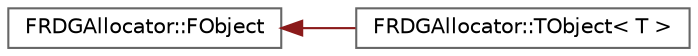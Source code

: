 digraph "Graphical Class Hierarchy"
{
 // INTERACTIVE_SVG=YES
 // LATEX_PDF_SIZE
  bgcolor="transparent";
  edge [fontname=Helvetica,fontsize=10,labelfontname=Helvetica,labelfontsize=10];
  node [fontname=Helvetica,fontsize=10,shape=box,height=0.2,width=0.4];
  rankdir="LR";
  Node0 [id="Node000000",label="FRDGAllocator::FObject",height=0.2,width=0.4,color="grey40", fillcolor="white", style="filled",URL="$d1/d5a/classFRDGAllocator_1_1FObject.html",tooltip=" "];
  Node0 -> Node1 [id="edge4594_Node000000_Node000001",dir="back",color="firebrick4",style="solid",tooltip=" "];
  Node1 [id="Node000001",label="FRDGAllocator::TObject\< T \>",height=0.2,width=0.4,color="grey40", fillcolor="white", style="filled",URL="$d4/d5a/classFRDGAllocator_1_1TObject.html",tooltip=" "];
}
